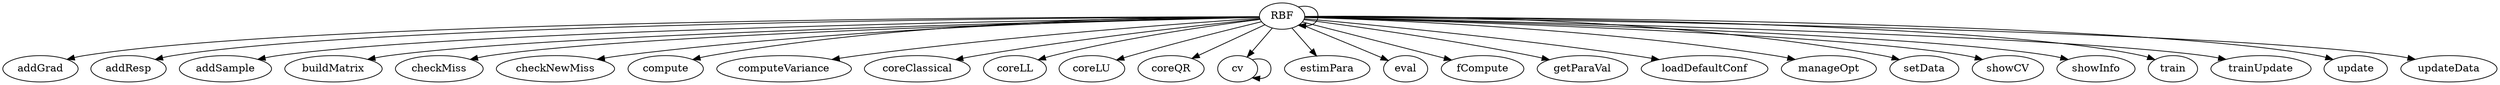 /* Created by mdot for Matlab */
digraph m2html {
  RBF -> RBF;
  RBF -> addGrad;
  RBF -> addResp;
  RBF -> addSample;
  RBF -> buildMatrix;
  RBF -> checkMiss;
  RBF -> checkNewMiss;
  RBF -> compute;
  RBF -> computeVariance;
  RBF -> coreClassical;
  RBF -> coreLL;
  RBF -> coreLU;
  RBF -> coreQR;
  RBF -> cv;
  RBF -> estimPara;
  RBF -> eval;
  RBF -> fCompute;
  RBF -> getParaVal;
  RBF -> loadDefaultConf;
  RBF -> manageOpt;
  RBF -> setData;
  RBF -> showCV;
  RBF -> showInfo;
  RBF -> train;
  RBF -> trainUpdate;
  RBF -> update;
  RBF -> updateData;
  cv -> cv;

  RBF [URL="RBF.html"];
  addGrad [URL="addGrad.html"];
  addResp [URL="addResp.html"];
  addSample [URL="addSample.html"];
  buildMatrix [URL="buildMatrix.html"];
  checkMiss [URL="checkMiss.html"];
  checkNewMiss [URL="checkNewMiss.html"];
  compute [URL="compute.html"];
  computeVariance [URL="computeVariance.html"];
  coreClassical [URL="coreClassical.html"];
  coreLL [URL="coreLL.html"];
  coreLU [URL="coreLU.html"];
  coreQR [URL="coreQR.html"];
  cv [URL="cv.html"];
  estimPara [URL="estimPara.html"];
  eval [URL="eval.html"];
  fCompute [URL="fCompute.html"];
  getParaVal [URL="getParaVal.html"];
  loadDefaultConf [URL="loadDefaultConf.html"];
  manageOpt [URL="manageOpt.html"];
  setData [URL="setData.html"];
  showCV [URL="showCV.html"];
  showInfo [URL="showInfo.html"];
  train [URL="train.html"];
  trainUpdate [URL="trainUpdate.html"];
  update [URL="update.html"];
  updateData [URL="updateData.html"];
}